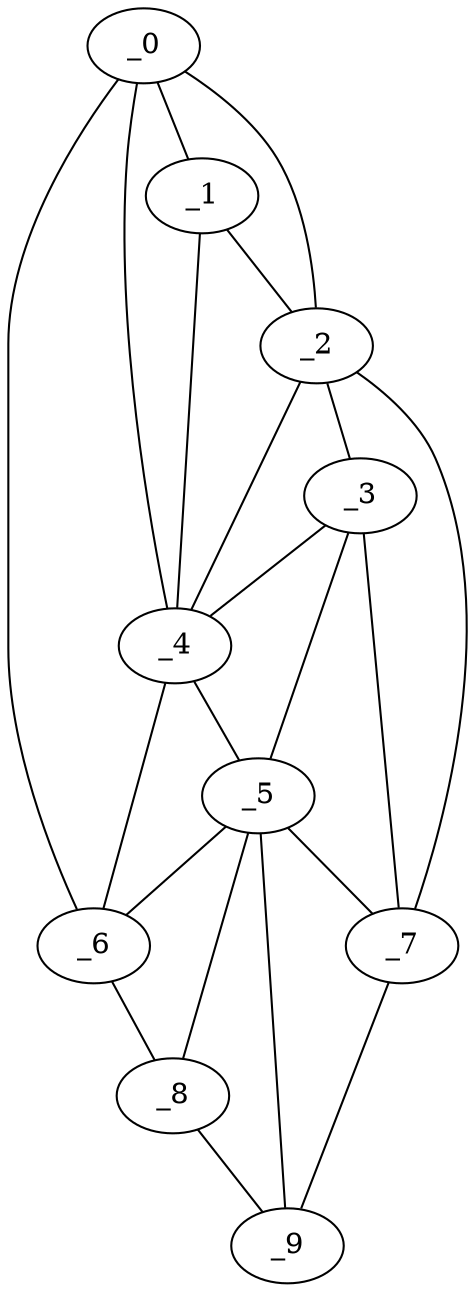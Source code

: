 graph "obj73__30.gxl" {
	_0	 [x=41,
		y=85];
	_1	 [x=49,
		y=86];
	_0 -- _1	 [valence=2];
	_2	 [x=94,
		y=95];
	_0 -- _2	 [valence=1];
	_4	 [x=106,
		y=70];
	_0 -- _4	 [valence=1];
	_6	 [x=119,
		y=61];
	_0 -- _6	 [valence=1];
	_1 -- _2	 [valence=1];
	_1 -- _4	 [valence=2];
	_3	 [x=103,
		y=88];
	_2 -- _3	 [valence=2];
	_2 -- _4	 [valence=2];
	_7	 [x=120,
		y=79];
	_2 -- _7	 [valence=1];
	_3 -- _4	 [valence=2];
	_5	 [x=111,
		y=73];
	_3 -- _5	 [valence=2];
	_3 -- _7	 [valence=2];
	_4 -- _5	 [valence=1];
	_4 -- _6	 [valence=2];
	_5 -- _6	 [valence=2];
	_5 -- _7	 [valence=1];
	_8	 [x=121,
		y=65];
	_5 -- _8	 [valence=2];
	_9	 [x=122,
		y=74];
	_5 -- _9	 [valence=2];
	_6 -- _8	 [valence=1];
	_7 -- _9	 [valence=1];
	_8 -- _9	 [valence=1];
}
